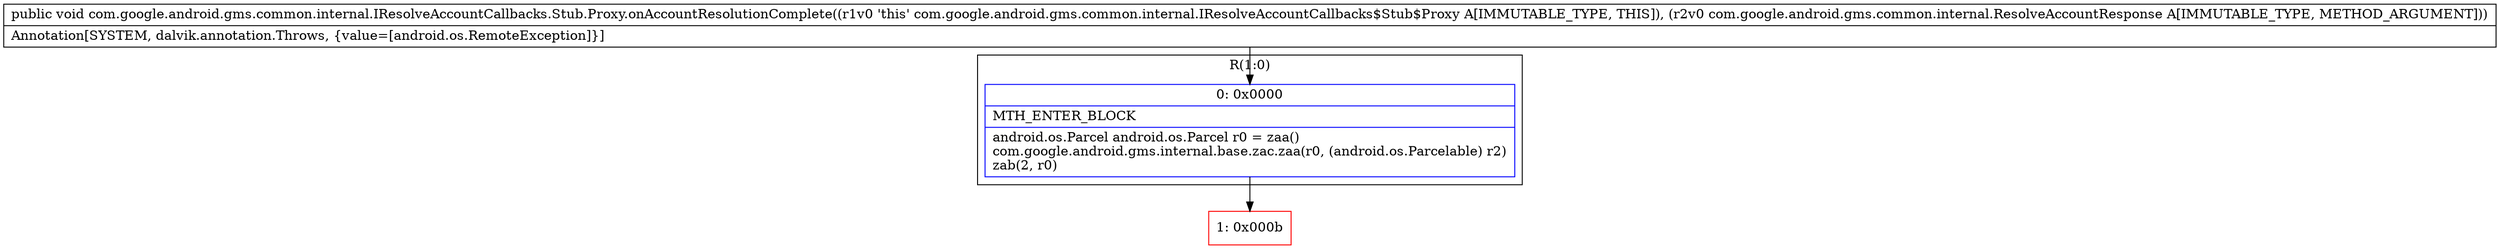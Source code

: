 digraph "CFG forcom.google.android.gms.common.internal.IResolveAccountCallbacks.Stub.Proxy.onAccountResolutionComplete(Lcom\/google\/android\/gms\/common\/internal\/ResolveAccountResponse;)V" {
subgraph cluster_Region_900620495 {
label = "R(1:0)";
node [shape=record,color=blue];
Node_0 [shape=record,label="{0\:\ 0x0000|MTH_ENTER_BLOCK\l|android.os.Parcel android.os.Parcel r0 = zaa()\lcom.google.android.gms.internal.base.zac.zaa(r0, (android.os.Parcelable) r2)\lzab(2, r0)\l}"];
}
Node_1 [shape=record,color=red,label="{1\:\ 0x000b}"];
MethodNode[shape=record,label="{public void com.google.android.gms.common.internal.IResolveAccountCallbacks.Stub.Proxy.onAccountResolutionComplete((r1v0 'this' com.google.android.gms.common.internal.IResolveAccountCallbacks$Stub$Proxy A[IMMUTABLE_TYPE, THIS]), (r2v0 com.google.android.gms.common.internal.ResolveAccountResponse A[IMMUTABLE_TYPE, METHOD_ARGUMENT]))  | Annotation[SYSTEM, dalvik.annotation.Throws, \{value=[android.os.RemoteException]\}]\l}"];
MethodNode -> Node_0;
Node_0 -> Node_1;
}

